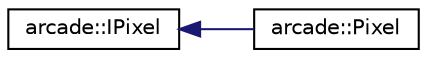 digraph "Graphical Class Hierarchy"
{
 // LATEX_PDF_SIZE
  edge [fontname="Helvetica",fontsize="10",labelfontname="Helvetica",labelfontsize="10"];
  node [fontname="Helvetica",fontsize="10",shape=record];
  rankdir="LR";
  Node0 [label="arcade::IPixel",height=0.2,width=0.4,color="black", fillcolor="white", style="filled",URL="$classarcade_1_1_i_pixel.html",tooltip=" "];
  Node0 -> Node1 [dir="back",color="midnightblue",fontsize="10",style="solid",fontname="Helvetica"];
  Node1 [label="arcade::Pixel",height=0.2,width=0.4,color="black", fillcolor="white", style="filled",URL="$classarcade_1_1_pixel.html",tooltip=" "];
}
